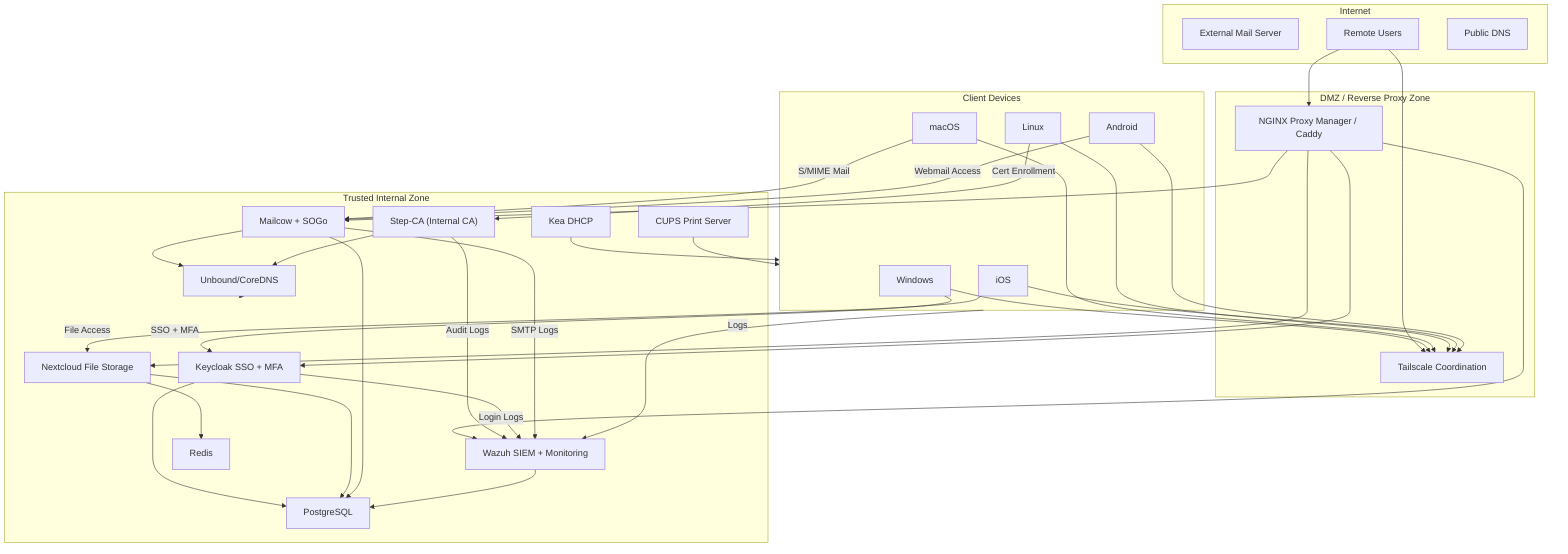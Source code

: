 flowchart TD
    subgraph Internet
        EXT1["External Mail Server"]
        EXT2["Remote Users"]
        EXT3["Public DNS"]
    end

    subgraph Perimeter["DMZ / Reverse Proxy Zone"]
        NGINX["NGINX Proxy Manager / Caddy"]
        TUNNEL["Tailscale Coordination"]
    end

    subgraph Internal["Trusted Internal Zone"]
        KC["Keycloak SSO + MFA"]
        NC["Nextcloud File Storage"]
        MC["Mailcow + SOGo"]
        STEPCA["Step-CA (Internal CA)"]
        WAZUH["Wazuh SIEM + Monitoring"]
        DNS["Unbound/CoreDNS"]
        DHCP["Kea DHCP"]
        PRINT["CUPS Print Server"]
        DB["PostgreSQL"]
        CACHE["Redis"]
    end

    subgraph Clients["Client Devices"]
        WIN["Windows"]
        MAC["macOS"]
        LINUX["Linux"]
        IOS["iOS"]
        ANDR["Android"]
    end

    EXT2 --> NGINX
    EXT2 --> TUNNEL

    WIN --> TUNNEL
    MAC --> TUNNEL
    LINUX --> TUNNEL
    IOS --> TUNNEL
    ANDR --> TUNNEL

    WIN -->|SSO + MFA| KC
    MAC -->|S/MIME Mail| MC
    LINUX -->|Cert Enrollment| STEPCA
    IOS -->|File Access| NC
    ANDR -->|Webmail Access| MC

    NGINX --> KC
    NGINX --> NC
    NGINX --> MC
    NGINX --> WAZUH

    KC --> DB
    NC --> DB
    MC --> DB
    NC --> CACHE
    MC --> DNS
    STEPCA --> DNS
    WAZUH --> DB

    DHCP --> Clients
    DNS --> Internal
    PRINT --> Clients

    Clients -->|Logs| WAZUH
    STEPCA -->|Audit Logs| WAZUH
    KC -->|Login Logs| WAZUH
    MC -->|SMTP Logs| WAZUH